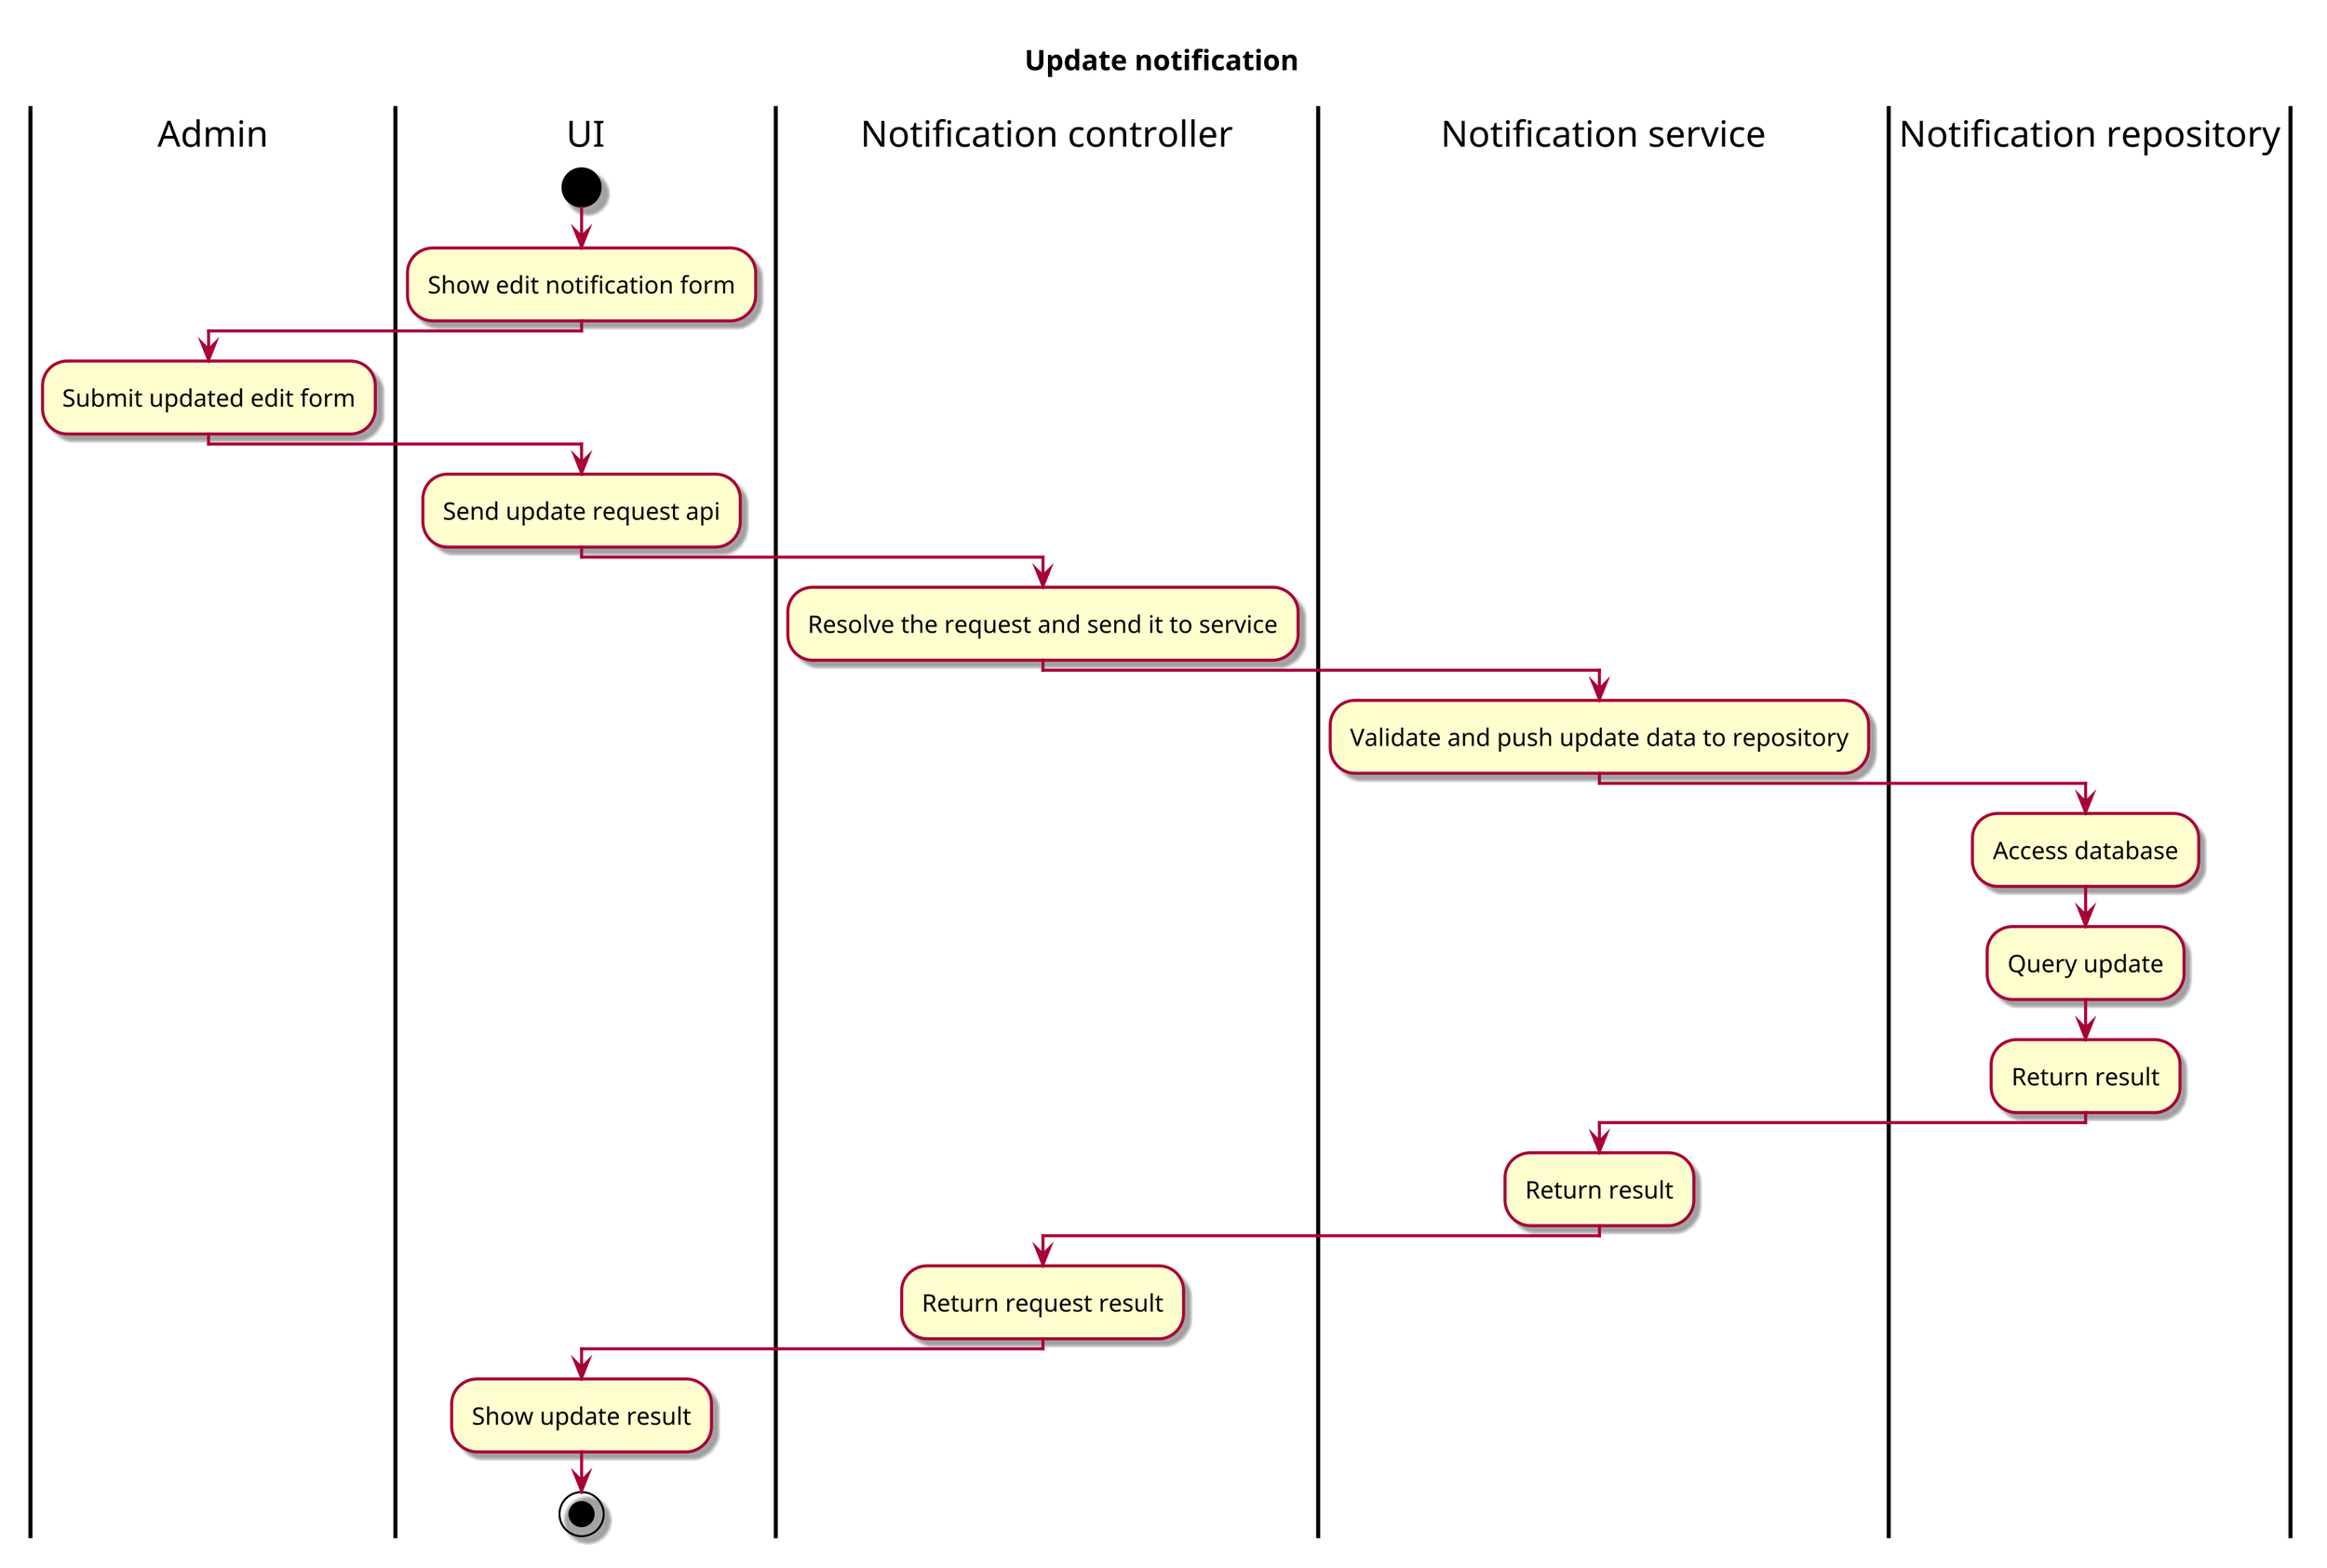 @startuml 7. Update notification
skin rose
!pragma useVerticalIf on
scale 3

title "Update notification"

|Admin|
|UI|
start
    :Show edit notification form;
    |Admin|
    :Submit updated edit form;
    |UI|
    :Send update request api;
    |Notification controller|
    :Resolve the request and send it to service;
    |Notification service|
    :Validate and push update data to repository;
    |Notification repository|
    :Access database;
    :Query update;
    :Return result;
    |Notification service|
    :Return result;
    |Notification controller|
    :Return request result;
    |UI|
    :Show update result;
stop




@enduml